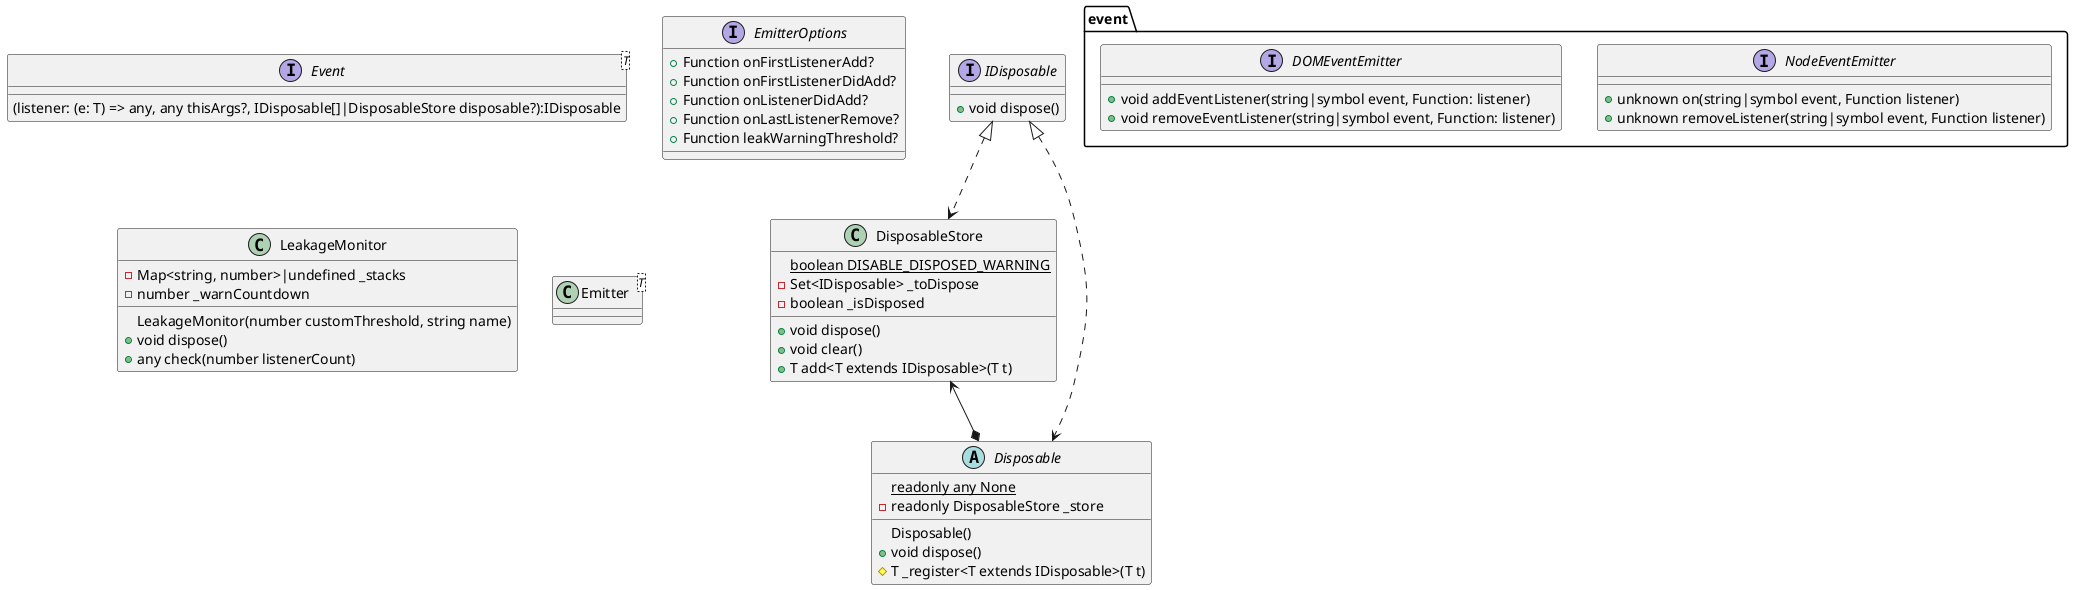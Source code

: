 @startuml 事件系统 src.vs.base.common.event
    ' 资源释放接口 disposable：用后待释放的资源；dispose：释放资源
    ' 使用DisposableStore可以追踪leaked disposables或者直接继承Disposable
    interface IDisposable {
        + void dispose()
    }
    IDisposable <|..> DisposableStore
    class DisposableStore {
        {static} boolean DISABLE_DISPOSED_WARNING
        - Set<IDisposable> _toDispose
        - boolean _isDisposed
        ' Dispose of all registered disposables and mark this object as disposed
        + void dispose()
        ' Dispose of all registered disposables but do not mark this object as disposed
        + void clear()
        + T add<T extends IDisposable>(T t)

    }
    IDisposable <|..> Disposable
    DisposableStore <--* Disposable
    abstract class Disposable {
        {static} readonly any None
        - readonly DisposableStore _store
        Disposable()
        + void dispose()
        # T _register<T extends IDisposable>(T t)
    }
    ' 函数签名
    interface Event<T> {
        (listener: (e: T) => any, any thisArgs?, IDisposable[]|DisposableStore disposable?):IDisposable
    }
    ' namespace Event
    interface event.NodeEventEmitter {
        + unknown on(string|symbol event, Function listener)
        + unknown removeListener(string|symbol event, Function listener)
    }
    interface event.DOMEventEmitter {
        + void addEventListener(string|symbol event, Function: listener)
        + void removeEventListener(string|symbol event, Function: listener)
    }
    interface EmitterOptions {
        + Function onFirstListenerAdd?
        + Function onFirstListenerDidAdd?
        + Function onListenerDidAdd?
        + Function onLastListenerRemove?
        + Function leakWarningThreshold?
    }
    class LeakageMonitor {
        - Map<string, number>|undefined _stacks
        - number _warnCountdown
        LeakageMonitor(number customThreshold, string name)
        + void dispose()
        + any check(number listenerCount)
    }
    class Emitter<T> {
    }
@enduml